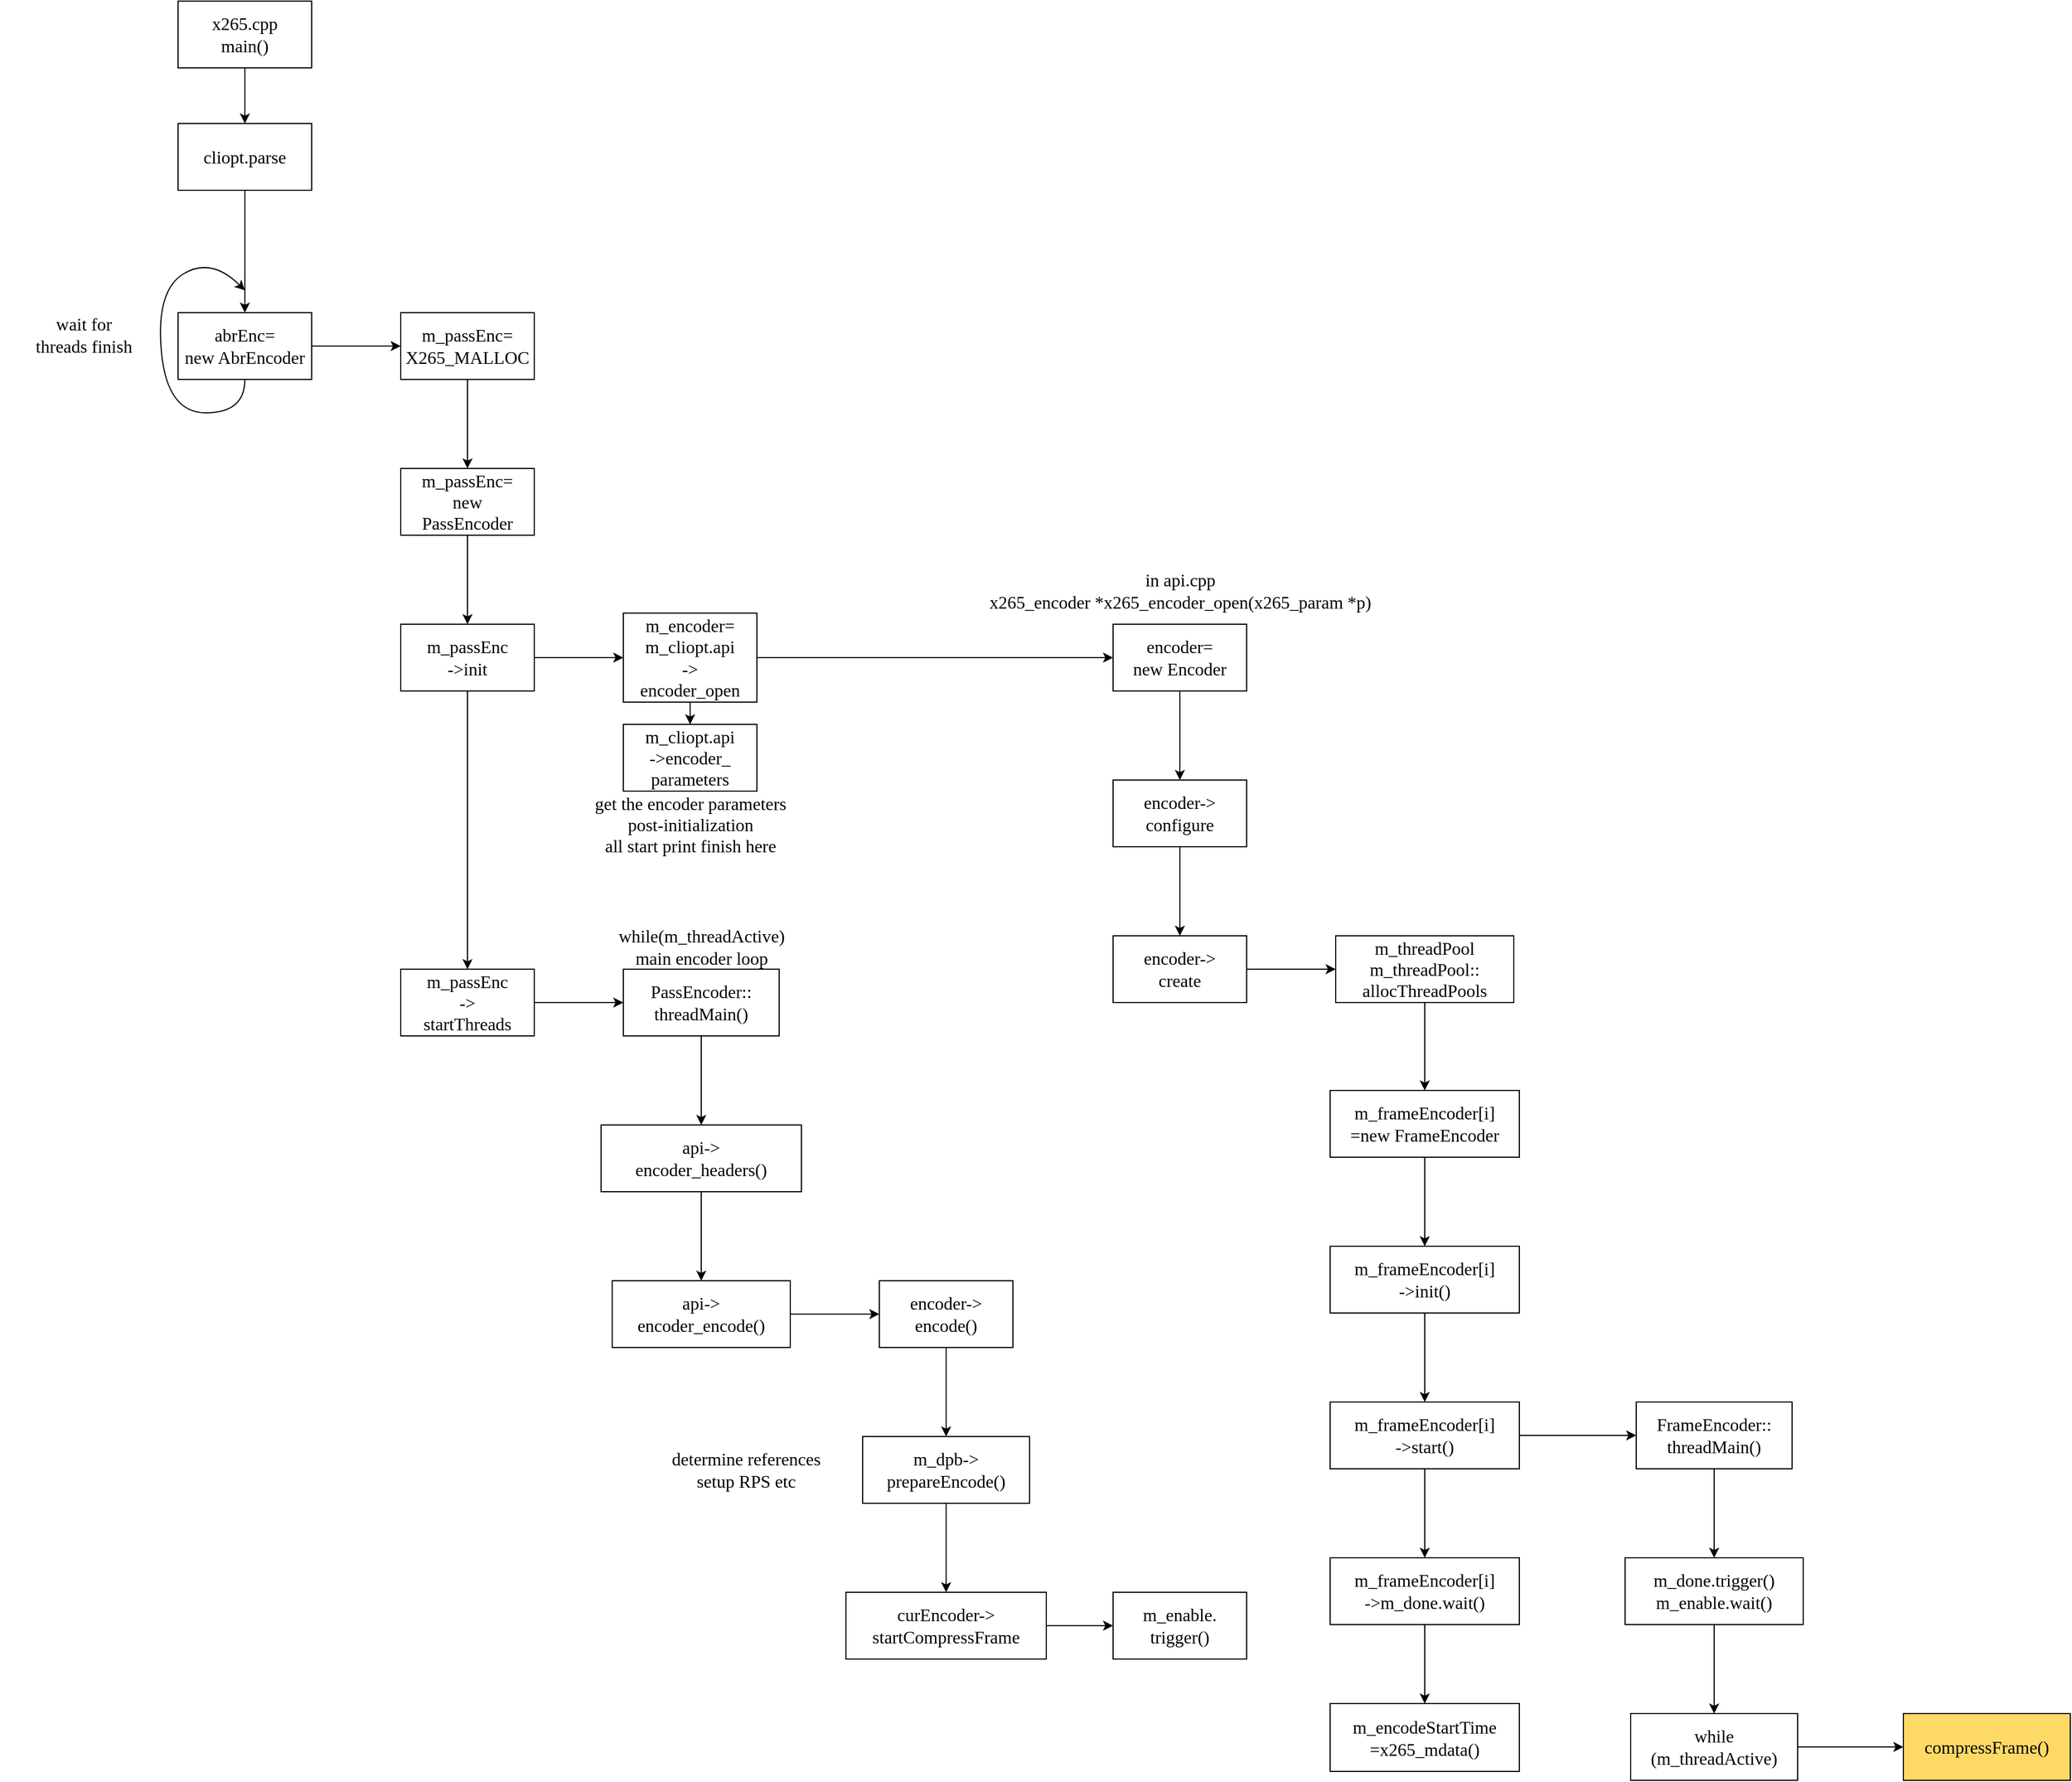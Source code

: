 <mxfile version="19.0.3" type="github">
  <diagram id="RMRCRSJFabJXOBfH01yb" name="Page-1">
    <mxGraphModel dx="2858" dy="1189" grid="1" gridSize="10" guides="1" tooltips="1" connect="1" arrows="1" fold="1" page="1" pageScale="1" pageWidth="827" pageHeight="1169" math="0" shadow="0">
      <root>
        <mxCell id="0" />
        <mxCell id="1" parent="0" />
        <mxCell id="eOThzZjHxrsogjhqtXI8-8" style="edgeStyle=orthogonalEdgeStyle;rounded=0;orthogonalLoop=1;jettySize=auto;html=1;exitX=0.5;exitY=1;exitDx=0;exitDy=0;entryX=0.5;entryY=0;entryDx=0;entryDy=0;fontFamily=Lucida Console;fontSize=16;" edge="1" parent="1" source="eOThzZjHxrsogjhqtXI8-1" target="eOThzZjHxrsogjhqtXI8-4">
          <mxGeometry relative="1" as="geometry" />
        </mxCell>
        <mxCell id="eOThzZjHxrsogjhqtXI8-1" value="&lt;font face=&quot;Lucida Console&quot;&gt;x265.cpp&lt;br style=&quot;font-size: 16px;&quot;&gt;main()&lt;/font&gt;" style="rounded=0;whiteSpace=wrap;html=1;fontSize=16;" vertex="1" parent="1">
          <mxGeometry x="140" y="130" width="120" height="60" as="geometry" />
        </mxCell>
        <mxCell id="eOThzZjHxrsogjhqtXI8-7" value="" style="edgeStyle=orthogonalEdgeStyle;rounded=0;orthogonalLoop=1;jettySize=auto;html=1;fontFamily=Lucida Console;fontSize=16;" edge="1" parent="1" source="eOThzZjHxrsogjhqtXI8-4" target="eOThzZjHxrsogjhqtXI8-6">
          <mxGeometry relative="1" as="geometry" />
        </mxCell>
        <mxCell id="eOThzZjHxrsogjhqtXI8-4" value="cliopt.parse" style="whiteSpace=wrap;html=1;fontSize=16;fontFamily=Lucida Console;rounded=0;" vertex="1" parent="1">
          <mxGeometry x="140" y="240" width="120" height="60" as="geometry" />
        </mxCell>
        <mxCell id="eOThzZjHxrsogjhqtXI8-12" value="" style="edgeStyle=orthogonalEdgeStyle;rounded=0;orthogonalLoop=1;jettySize=auto;html=1;fontFamily=Lucida Console;fontSize=16;" edge="1" parent="1" source="eOThzZjHxrsogjhqtXI8-6" target="eOThzZjHxrsogjhqtXI8-11">
          <mxGeometry relative="1" as="geometry" />
        </mxCell>
        <mxCell id="eOThzZjHxrsogjhqtXI8-6" value="abrEnc=&lt;br&gt;new AbrEncoder" style="whiteSpace=wrap;html=1;fontSize=16;fontFamily=Lucida Console;rounded=0;" vertex="1" parent="1">
          <mxGeometry x="140" y="410" width="120" height="60" as="geometry" />
        </mxCell>
        <mxCell id="eOThzZjHxrsogjhqtXI8-9" value="" style="curved=1;endArrow=classic;html=1;rounded=0;fontFamily=Lucida Console;fontSize=16;exitX=0.5;exitY=1;exitDx=0;exitDy=0;" edge="1" parent="1" source="eOThzZjHxrsogjhqtXI8-6">
          <mxGeometry width="50" height="50" relative="1" as="geometry">
            <mxPoint x="430" y="470" as="sourcePoint" />
            <mxPoint x="200" y="390" as="targetPoint" />
            <Array as="points">
              <mxPoint x="200" y="500" />
              <mxPoint x="130" y="500" />
              <mxPoint x="120" y="390" />
              <mxPoint x="170" y="360" />
            </Array>
          </mxGeometry>
        </mxCell>
        <mxCell id="eOThzZjHxrsogjhqtXI8-10" value="wait for &lt;br&gt;threads finish" style="text;html=1;resizable=0;autosize=1;align=center;verticalAlign=middle;points=[];fillColor=none;strokeColor=none;rounded=0;fontFamily=Lucida Console;fontSize=16;" vertex="1" parent="1">
          <mxGeometry x="-20" y="410" width="150" height="40" as="geometry" />
        </mxCell>
        <mxCell id="eOThzZjHxrsogjhqtXI8-14" value="" style="edgeStyle=orthogonalEdgeStyle;rounded=0;orthogonalLoop=1;jettySize=auto;html=1;fontFamily=Lucida Console;fontSize=16;" edge="1" parent="1" source="eOThzZjHxrsogjhqtXI8-11" target="eOThzZjHxrsogjhqtXI8-13">
          <mxGeometry relative="1" as="geometry" />
        </mxCell>
        <mxCell id="eOThzZjHxrsogjhqtXI8-11" value="m_passEnc=&lt;br&gt;X265_MALLOC" style="whiteSpace=wrap;html=1;fontSize=16;fontFamily=Lucida Console;rounded=0;" vertex="1" parent="1">
          <mxGeometry x="340" y="410" width="120" height="60" as="geometry" />
        </mxCell>
        <mxCell id="eOThzZjHxrsogjhqtXI8-16" value="" style="edgeStyle=orthogonalEdgeStyle;rounded=0;orthogonalLoop=1;jettySize=auto;html=1;fontFamily=Lucida Console;fontSize=16;" edge="1" parent="1" source="eOThzZjHxrsogjhqtXI8-13" target="eOThzZjHxrsogjhqtXI8-15">
          <mxGeometry relative="1" as="geometry" />
        </mxCell>
        <mxCell id="eOThzZjHxrsogjhqtXI8-13" value="m_passEnc=&lt;br&gt;new&lt;br&gt;PassEncoder" style="whiteSpace=wrap;html=1;fontSize=16;fontFamily=Lucida Console;rounded=0;" vertex="1" parent="1">
          <mxGeometry x="340" y="550" width="120" height="60" as="geometry" />
        </mxCell>
        <mxCell id="eOThzZjHxrsogjhqtXI8-18" value="" style="edgeStyle=orthogonalEdgeStyle;rounded=0;orthogonalLoop=1;jettySize=auto;html=1;fontFamily=Lucida Console;fontSize=16;" edge="1" parent="1" source="eOThzZjHxrsogjhqtXI8-15" target="eOThzZjHxrsogjhqtXI8-17">
          <mxGeometry relative="1" as="geometry" />
        </mxCell>
        <mxCell id="eOThzZjHxrsogjhqtXI8-20" value="" style="edgeStyle=orthogonalEdgeStyle;rounded=0;orthogonalLoop=1;jettySize=auto;html=1;fontFamily=Lucida Console;fontSize=16;" edge="1" parent="1" source="eOThzZjHxrsogjhqtXI8-15" target="eOThzZjHxrsogjhqtXI8-19">
          <mxGeometry relative="1" as="geometry" />
        </mxCell>
        <mxCell id="eOThzZjHxrsogjhqtXI8-15" value="m_passEnc&lt;br&gt;-&amp;gt;init" style="whiteSpace=wrap;html=1;fontSize=16;fontFamily=Lucida Console;rounded=0;" vertex="1" parent="1">
          <mxGeometry x="340" y="690" width="120" height="60" as="geometry" />
        </mxCell>
        <mxCell id="eOThzZjHxrsogjhqtXI8-52" value="" style="edgeStyle=orthogonalEdgeStyle;rounded=0;orthogonalLoop=1;jettySize=auto;html=1;fontFamily=Lucida Console;fontSize=16;" edge="1" parent="1" source="eOThzZjHxrsogjhqtXI8-17" target="eOThzZjHxrsogjhqtXI8-51">
          <mxGeometry relative="1" as="geometry" />
        </mxCell>
        <mxCell id="eOThzZjHxrsogjhqtXI8-17" value="m_passEnc&lt;br&gt;-&amp;gt;&lt;br&gt;startThreads" style="whiteSpace=wrap;html=1;fontSize=16;fontFamily=Lucida Console;rounded=0;" vertex="1" parent="1">
          <mxGeometry x="340" y="1000" width="120" height="60" as="geometry" />
        </mxCell>
        <mxCell id="eOThzZjHxrsogjhqtXI8-22" value="" style="edgeStyle=orthogonalEdgeStyle;rounded=0;orthogonalLoop=1;jettySize=auto;html=1;fontFamily=Lucida Console;fontSize=16;" edge="1" parent="1" source="eOThzZjHxrsogjhqtXI8-19" target="eOThzZjHxrsogjhqtXI8-21">
          <mxGeometry relative="1" as="geometry" />
        </mxCell>
        <mxCell id="eOThzZjHxrsogjhqtXI8-25" value="" style="edgeStyle=orthogonalEdgeStyle;rounded=0;orthogonalLoop=1;jettySize=auto;html=1;fontFamily=Lucida Console;fontSize=16;" edge="1" parent="1" source="eOThzZjHxrsogjhqtXI8-19" target="eOThzZjHxrsogjhqtXI8-24">
          <mxGeometry relative="1" as="geometry" />
        </mxCell>
        <mxCell id="eOThzZjHxrsogjhqtXI8-19" value="m_encoder=&lt;br&gt;m_cliopt.api&lt;br&gt;-&amp;gt;&lt;br&gt;encoder_open" style="whiteSpace=wrap;html=1;fontSize=16;fontFamily=Lucida Console;rounded=0;" vertex="1" parent="1">
          <mxGeometry x="540" y="680" width="120" height="80" as="geometry" />
        </mxCell>
        <mxCell id="eOThzZjHxrsogjhqtXI8-21" value="m_cliopt.api&lt;br&gt;-&amp;gt;encoder_&lt;br&gt;parameters" style="whiteSpace=wrap;html=1;fontSize=16;fontFamily=Lucida Console;rounded=0;" vertex="1" parent="1">
          <mxGeometry x="540" y="780" width="120" height="60" as="geometry" />
        </mxCell>
        <mxCell id="eOThzZjHxrsogjhqtXI8-23" value="get the encoder parameters &lt;br&gt;post-initialization&lt;br&gt;all start print finish here" style="text;html=1;resizable=0;autosize=1;align=center;verticalAlign=middle;points=[];fillColor=none;strokeColor=none;rounded=0;fontFamily=Lucida Console;fontSize=16;" vertex="1" parent="1">
          <mxGeometry x="460" y="840" width="280" height="60" as="geometry" />
        </mxCell>
        <mxCell id="eOThzZjHxrsogjhqtXI8-28" value="" style="edgeStyle=orthogonalEdgeStyle;rounded=0;orthogonalLoop=1;jettySize=auto;html=1;fontFamily=Lucida Console;fontSize=16;" edge="1" parent="1" source="eOThzZjHxrsogjhqtXI8-24" target="eOThzZjHxrsogjhqtXI8-27">
          <mxGeometry relative="1" as="geometry" />
        </mxCell>
        <mxCell id="eOThzZjHxrsogjhqtXI8-24" value="encoder=&lt;br&gt;new Encoder" style="whiteSpace=wrap;html=1;fontSize=16;fontFamily=Lucida Console;rounded=0;" vertex="1" parent="1">
          <mxGeometry x="980" y="690" width="120" height="60" as="geometry" />
        </mxCell>
        <mxCell id="eOThzZjHxrsogjhqtXI8-26" value="in api.cpp&lt;br&gt;x265_encoder *x265_encoder_open(x265_param *p)" style="text;html=1;resizable=0;autosize=1;align=center;verticalAlign=middle;points=[];fillColor=none;strokeColor=none;rounded=0;fontFamily=Lucida Console;fontSize=16;" vertex="1" parent="1">
          <mxGeometry x="810" y="640" width="460" height="40" as="geometry" />
        </mxCell>
        <mxCell id="eOThzZjHxrsogjhqtXI8-30" value="" style="edgeStyle=orthogonalEdgeStyle;rounded=0;orthogonalLoop=1;jettySize=auto;html=1;fontFamily=Lucida Console;fontSize=16;" edge="1" parent="1" source="eOThzZjHxrsogjhqtXI8-27" target="eOThzZjHxrsogjhqtXI8-29">
          <mxGeometry relative="1" as="geometry" />
        </mxCell>
        <mxCell id="eOThzZjHxrsogjhqtXI8-27" value="encoder-&amp;gt;&lt;br&gt;configure" style="whiteSpace=wrap;html=1;fontSize=16;fontFamily=Lucida Console;rounded=0;" vertex="1" parent="1">
          <mxGeometry x="980" y="830" width="120" height="60" as="geometry" />
        </mxCell>
        <mxCell id="eOThzZjHxrsogjhqtXI8-32" value="" style="edgeStyle=orthogonalEdgeStyle;rounded=0;orthogonalLoop=1;jettySize=auto;html=1;fontFamily=Lucida Console;fontSize=16;" edge="1" parent="1" source="eOThzZjHxrsogjhqtXI8-29" target="eOThzZjHxrsogjhqtXI8-31">
          <mxGeometry relative="1" as="geometry" />
        </mxCell>
        <mxCell id="eOThzZjHxrsogjhqtXI8-29" value="encoder-&amp;gt;&lt;br&gt;create" style="whiteSpace=wrap;html=1;fontSize=16;fontFamily=Lucida Console;rounded=0;" vertex="1" parent="1">
          <mxGeometry x="980" y="970" width="120" height="60" as="geometry" />
        </mxCell>
        <mxCell id="eOThzZjHxrsogjhqtXI8-34" value="" style="edgeStyle=orthogonalEdgeStyle;rounded=0;orthogonalLoop=1;jettySize=auto;html=1;fontFamily=Lucida Console;fontSize=16;" edge="1" parent="1" source="eOThzZjHxrsogjhqtXI8-31" target="eOThzZjHxrsogjhqtXI8-33">
          <mxGeometry relative="1" as="geometry" />
        </mxCell>
        <mxCell id="eOThzZjHxrsogjhqtXI8-31" value="m_threadPool&lt;br&gt;m_threadPool::&lt;br&gt;allocThreadPools" style="whiteSpace=wrap;html=1;fontSize=16;fontFamily=Lucida Console;rounded=0;" vertex="1" parent="1">
          <mxGeometry x="1180" y="970" width="160" height="60" as="geometry" />
        </mxCell>
        <mxCell id="eOThzZjHxrsogjhqtXI8-36" value="" style="edgeStyle=orthogonalEdgeStyle;rounded=0;orthogonalLoop=1;jettySize=auto;html=1;fontFamily=Lucida Console;fontSize=16;" edge="1" parent="1" source="eOThzZjHxrsogjhqtXI8-33" target="eOThzZjHxrsogjhqtXI8-35">
          <mxGeometry relative="1" as="geometry" />
        </mxCell>
        <mxCell id="eOThzZjHxrsogjhqtXI8-33" value="m_frameEncoder[i]&lt;br&gt;=new FrameEncoder" style="whiteSpace=wrap;html=1;fontSize=16;fontFamily=Lucida Console;rounded=0;" vertex="1" parent="1">
          <mxGeometry x="1175" y="1109" width="170" height="60" as="geometry" />
        </mxCell>
        <mxCell id="eOThzZjHxrsogjhqtXI8-38" value="" style="edgeStyle=orthogonalEdgeStyle;rounded=0;orthogonalLoop=1;jettySize=auto;html=1;fontFamily=Lucida Console;fontSize=16;" edge="1" parent="1" source="eOThzZjHxrsogjhqtXI8-35" target="eOThzZjHxrsogjhqtXI8-37">
          <mxGeometry relative="1" as="geometry" />
        </mxCell>
        <mxCell id="eOThzZjHxrsogjhqtXI8-35" value="m_frameEncoder[i]&lt;br&gt;-&amp;gt;init()" style="whiteSpace=wrap;html=1;fontSize=16;fontFamily=Lucida Console;rounded=0;" vertex="1" parent="1">
          <mxGeometry x="1175" y="1249" width="170" height="60" as="geometry" />
        </mxCell>
        <mxCell id="eOThzZjHxrsogjhqtXI8-40" value="" style="edgeStyle=orthogonalEdgeStyle;rounded=0;orthogonalLoop=1;jettySize=auto;html=1;fontFamily=Lucida Console;fontSize=16;" edge="1" parent="1" source="eOThzZjHxrsogjhqtXI8-37" target="eOThzZjHxrsogjhqtXI8-39">
          <mxGeometry relative="1" as="geometry" />
        </mxCell>
        <mxCell id="eOThzZjHxrsogjhqtXI8-44" value="" style="edgeStyle=orthogonalEdgeStyle;rounded=0;orthogonalLoop=1;jettySize=auto;html=1;fontFamily=Lucida Console;fontSize=16;" edge="1" parent="1" source="eOThzZjHxrsogjhqtXI8-37" target="eOThzZjHxrsogjhqtXI8-43">
          <mxGeometry relative="1" as="geometry" />
        </mxCell>
        <mxCell id="eOThzZjHxrsogjhqtXI8-37" value="m_frameEncoder[i]&lt;br&gt;-&amp;gt;start()" style="whiteSpace=wrap;html=1;fontSize=16;fontFamily=Lucida Console;rounded=0;" vertex="1" parent="1">
          <mxGeometry x="1175" y="1389" width="170" height="60" as="geometry" />
        </mxCell>
        <mxCell id="eOThzZjHxrsogjhqtXI8-42" value="" style="edgeStyle=orthogonalEdgeStyle;rounded=0;orthogonalLoop=1;jettySize=auto;html=1;fontFamily=Lucida Console;fontSize=16;" edge="1" parent="1" source="eOThzZjHxrsogjhqtXI8-39" target="eOThzZjHxrsogjhqtXI8-41">
          <mxGeometry relative="1" as="geometry" />
        </mxCell>
        <mxCell id="eOThzZjHxrsogjhqtXI8-39" value="m_frameEncoder[i]&lt;br&gt;-&amp;gt;m_done.wait()" style="whiteSpace=wrap;html=1;fontSize=16;fontFamily=Lucida Console;rounded=0;" vertex="1" parent="1">
          <mxGeometry x="1175" y="1529" width="170" height="60" as="geometry" />
        </mxCell>
        <mxCell id="eOThzZjHxrsogjhqtXI8-41" value="m_encodeStartTime&lt;br&gt;=x265_mdata()" style="whiteSpace=wrap;html=1;fontSize=16;fontFamily=Lucida Console;rounded=0;" vertex="1" parent="1">
          <mxGeometry x="1175" y="1660" width="170" height="61" as="geometry" />
        </mxCell>
        <mxCell id="eOThzZjHxrsogjhqtXI8-46" value="" style="edgeStyle=orthogonalEdgeStyle;rounded=0;orthogonalLoop=1;jettySize=auto;html=1;fontFamily=Lucida Console;fontSize=16;" edge="1" parent="1" source="eOThzZjHxrsogjhqtXI8-43" target="eOThzZjHxrsogjhqtXI8-45">
          <mxGeometry relative="1" as="geometry" />
        </mxCell>
        <mxCell id="eOThzZjHxrsogjhqtXI8-43" value="FrameEncoder::&lt;br&gt;threadMain()" style="whiteSpace=wrap;html=1;fontSize=16;fontFamily=Lucida Console;rounded=0;" vertex="1" parent="1">
          <mxGeometry x="1450" y="1389" width="140" height="60" as="geometry" />
        </mxCell>
        <mxCell id="eOThzZjHxrsogjhqtXI8-48" value="" style="edgeStyle=orthogonalEdgeStyle;rounded=0;orthogonalLoop=1;jettySize=auto;html=1;fontFamily=Lucida Console;fontSize=16;" edge="1" parent="1" source="eOThzZjHxrsogjhqtXI8-45" target="eOThzZjHxrsogjhqtXI8-47">
          <mxGeometry relative="1" as="geometry" />
        </mxCell>
        <mxCell id="eOThzZjHxrsogjhqtXI8-45" value="m_done.trigger()&lt;br&gt;m_enable.wait()" style="whiteSpace=wrap;html=1;fontSize=16;fontFamily=Lucida Console;rounded=0;" vertex="1" parent="1">
          <mxGeometry x="1440" y="1529" width="160" height="60" as="geometry" />
        </mxCell>
        <mxCell id="eOThzZjHxrsogjhqtXI8-50" value="" style="edgeStyle=orthogonalEdgeStyle;rounded=0;orthogonalLoop=1;jettySize=auto;html=1;fontFamily=Lucida Console;fontSize=16;" edge="1" parent="1" source="eOThzZjHxrsogjhqtXI8-47" target="eOThzZjHxrsogjhqtXI8-49">
          <mxGeometry relative="1" as="geometry" />
        </mxCell>
        <mxCell id="eOThzZjHxrsogjhqtXI8-47" value="while&lt;br&gt;(m_threadActive)" style="whiteSpace=wrap;html=1;fontSize=16;fontFamily=Lucida Console;rounded=0;" vertex="1" parent="1">
          <mxGeometry x="1445" y="1669" width="150" height="60" as="geometry" />
        </mxCell>
        <mxCell id="eOThzZjHxrsogjhqtXI8-49" value="compressFrame()" style="whiteSpace=wrap;html=1;fontSize=16;fontFamily=Lucida Console;rounded=0;fillColor=#FFD966;" vertex="1" parent="1">
          <mxGeometry x="1690" y="1669" width="150" height="60" as="geometry" />
        </mxCell>
        <mxCell id="eOThzZjHxrsogjhqtXI8-56" value="" style="edgeStyle=orthogonalEdgeStyle;rounded=0;orthogonalLoop=1;jettySize=auto;html=1;fontFamily=Lucida Console;fontSize=16;" edge="1" parent="1" source="eOThzZjHxrsogjhqtXI8-51" target="eOThzZjHxrsogjhqtXI8-55">
          <mxGeometry relative="1" as="geometry" />
        </mxCell>
        <mxCell id="eOThzZjHxrsogjhqtXI8-51" value="PassEncoder::&lt;br&gt;threadMain()" style="whiteSpace=wrap;html=1;fontSize=16;fontFamily=Lucida Console;rounded=0;" vertex="1" parent="1">
          <mxGeometry x="540" y="1000" width="140" height="60" as="geometry" />
        </mxCell>
        <mxCell id="eOThzZjHxrsogjhqtXI8-54" value="while(m_threadActive)&lt;br&gt;main encoder loop" style="text;html=1;resizable=0;autosize=1;align=center;verticalAlign=middle;points=[];fillColor=none;strokeColor=none;rounded=0;fontFamily=Lucida Console;fontSize=16;" vertex="1" parent="1">
          <mxGeometry x="500" y="960" width="220" height="40" as="geometry" />
        </mxCell>
        <mxCell id="eOThzZjHxrsogjhqtXI8-58" value="" style="edgeStyle=orthogonalEdgeStyle;rounded=0;orthogonalLoop=1;jettySize=auto;html=1;fontFamily=Lucida Console;fontSize=16;" edge="1" parent="1" source="eOThzZjHxrsogjhqtXI8-55" target="eOThzZjHxrsogjhqtXI8-57">
          <mxGeometry relative="1" as="geometry" />
        </mxCell>
        <mxCell id="eOThzZjHxrsogjhqtXI8-55" value="api-&amp;gt;&lt;br&gt;encoder_headers()" style="whiteSpace=wrap;html=1;fontSize=16;fontFamily=Lucida Console;rounded=0;" vertex="1" parent="1">
          <mxGeometry x="520" y="1140" width="180" height="60" as="geometry" />
        </mxCell>
        <mxCell id="eOThzZjHxrsogjhqtXI8-60" value="" style="edgeStyle=orthogonalEdgeStyle;rounded=0;orthogonalLoop=1;jettySize=auto;html=1;fontFamily=Lucida Console;fontSize=16;" edge="1" parent="1" source="eOThzZjHxrsogjhqtXI8-57" target="eOThzZjHxrsogjhqtXI8-59">
          <mxGeometry relative="1" as="geometry" />
        </mxCell>
        <mxCell id="eOThzZjHxrsogjhqtXI8-57" value="api-&amp;gt;&lt;br&gt;encoder_encode()" style="whiteSpace=wrap;html=1;fontSize=16;fontFamily=Lucida Console;rounded=0;" vertex="1" parent="1">
          <mxGeometry x="530" y="1280" width="160" height="60" as="geometry" />
        </mxCell>
        <mxCell id="eOThzZjHxrsogjhqtXI8-62" value="" style="edgeStyle=orthogonalEdgeStyle;rounded=0;orthogonalLoop=1;jettySize=auto;html=1;fontFamily=Lucida Console;fontSize=16;" edge="1" parent="1" source="eOThzZjHxrsogjhqtXI8-59" target="eOThzZjHxrsogjhqtXI8-61">
          <mxGeometry relative="1" as="geometry" />
        </mxCell>
        <mxCell id="eOThzZjHxrsogjhqtXI8-59" value="encoder-&amp;gt;&lt;br&gt;encode()" style="whiteSpace=wrap;html=1;fontSize=16;fontFamily=Lucida Console;rounded=0;" vertex="1" parent="1">
          <mxGeometry x="770" y="1280" width="120" height="60" as="geometry" />
        </mxCell>
        <mxCell id="eOThzZjHxrsogjhqtXI8-65" value="" style="edgeStyle=orthogonalEdgeStyle;rounded=0;orthogonalLoop=1;jettySize=auto;html=1;fontFamily=Lucida Console;fontSize=16;" edge="1" parent="1" source="eOThzZjHxrsogjhqtXI8-61" target="eOThzZjHxrsogjhqtXI8-64">
          <mxGeometry relative="1" as="geometry" />
        </mxCell>
        <mxCell id="eOThzZjHxrsogjhqtXI8-61" value="m_dpb-&amp;gt;&lt;br&gt;prepareEncode()" style="whiteSpace=wrap;html=1;fontSize=16;fontFamily=Lucida Console;rounded=0;" vertex="1" parent="1">
          <mxGeometry x="755" y="1420" width="150" height="60" as="geometry" />
        </mxCell>
        <mxCell id="eOThzZjHxrsogjhqtXI8-63" value="determine references&lt;br&gt;setup RPS etc" style="text;html=1;resizable=0;autosize=1;align=center;verticalAlign=middle;points=[];fillColor=none;strokeColor=none;rounded=0;fontFamily=Lucida Console;fontSize=16;" vertex="1" parent="1">
          <mxGeometry x="545" y="1430" width="210" height="40" as="geometry" />
        </mxCell>
        <mxCell id="eOThzZjHxrsogjhqtXI8-67" value="" style="edgeStyle=orthogonalEdgeStyle;rounded=0;orthogonalLoop=1;jettySize=auto;html=1;fontFamily=Lucida Console;fontSize=16;" edge="1" parent="1" source="eOThzZjHxrsogjhqtXI8-64" target="eOThzZjHxrsogjhqtXI8-66">
          <mxGeometry relative="1" as="geometry" />
        </mxCell>
        <mxCell id="eOThzZjHxrsogjhqtXI8-64" value="curEncoder-&amp;gt;&lt;br&gt;startCompressFrame" style="whiteSpace=wrap;html=1;fontSize=16;fontFamily=Lucida Console;rounded=0;" vertex="1" parent="1">
          <mxGeometry x="740" y="1560" width="180" height="60" as="geometry" />
        </mxCell>
        <mxCell id="eOThzZjHxrsogjhqtXI8-66" value="m_enable.&lt;br&gt;trigger()" style="whiteSpace=wrap;html=1;fontSize=16;fontFamily=Lucida Console;rounded=0;" vertex="1" parent="1">
          <mxGeometry x="980" y="1560" width="120" height="60" as="geometry" />
        </mxCell>
      </root>
    </mxGraphModel>
  </diagram>
</mxfile>

